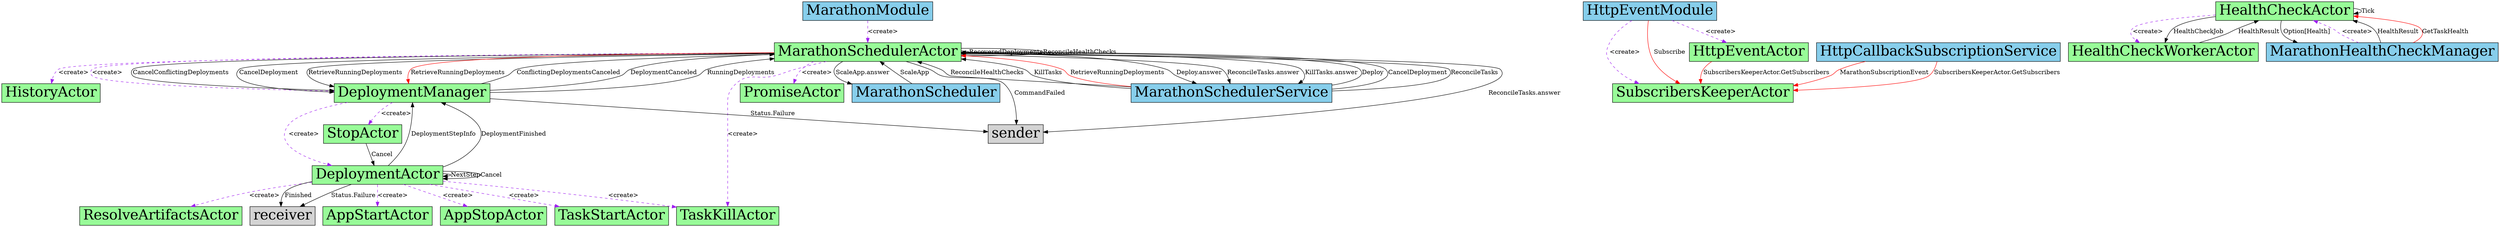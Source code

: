 # To generate a PNG of this diagram, run
# $ dot -Tpng docs/docs/internals/actor-flow.dot > docs/docs/internals/actor-flow.png

digraph flow {

  //////////////////////////////////////////////////////////////////////////
  // Nodes
  //////////////////////////////////////////////////////////////////////////

  node [shape=rectangle, style=filled, fontsize=32.0]

    subgraph actors {
      node [fillcolor=palegreen]
        MarathonSchedulerActor
        SubscribersKeeperActor
        HttpEventActor
        HistoryActor
        HealthCheckActor
        HealthCheckWorkerActor
        DeploymentManager
        DeploymentActor
        AppStartActor
        AppStopActor
        StopActor
        TaskStartActor
        TaskKillActor
        ResolveArtifactsActor
        PromiseActor
    }

  subgraph nonactors {
    node [fillcolor=skyblue]
      HttpCallbackSubscriptionService
      HttpEventModule
      MarathonHealthCheckManager
      MarathonScheduler
      MarathonSchedulerService
      MarathonModule
  }

  //////////////////////////////////////////////////////////////////////////
  // Edges
  //////////////////////////////////////////////////////////////////////////

  edge [fontsize=14.0]

    subgraph create {
      edge [color=purple, label="<create>", style=dashed]
        HttpEventModule -> HttpEventActor
        HttpEventModule -> SubscribersKeeperActor
        HealthCheckActor -> HealthCheckWorkerActor
        MarathonHealthCheckManager -> HealthCheckActor
        MarathonModule -> MarathonSchedulerActor
        MarathonSchedulerActor -> DeploymentManager
        MarathonSchedulerActor -> HistoryActor
        MarathonSchedulerActor -> TaskKillActor
        MarathonSchedulerActor -> PromiseActor
        DeploymentActor -> AppStartActor
        DeploymentActor -> AppStopActor
        DeploymentActor -> TaskStartActor
        DeploymentActor -> TaskKillActor
        DeploymentActor -> ResolveArtifactsActor
        DeploymentManager -> DeploymentActor
        DeploymentManager -> StopActor
    }

  subgraph tell {
    edge [color=black]
      HealthCheckActor -> HealthCheckActor [label="Tick"]
      HealthCheckActor -> HealthCheckWorkerActor [label="HealthCheckJob"]
      HealthCheckActor -> MarathonHealthCheckManager [label="Option[Health]"]
      HealthCheckWorkerActor -> HealthCheckActor [label="HealthResult"]
      MarathonHealthCheckManager -> HealthCheckActor [label="HealthResult"]
      MarathonScheduler -> MarathonSchedulerActor [label="ScaleApp"]
      MarathonSchedulerActor -> MarathonSchedulerActor [label="RecoveredDeployments"]
      MarathonSchedulerActor -> MarathonSchedulerActor [label="ReconcileHealthChecks"]
      MarathonSchedulerActor -> sender [label="ReconcileTasks.answer"]
      MarathonSchedulerActor -> DeploymentManager [label="CancelConflictingDeployments"]
      MarathonSchedulerActor -> DeploymentManager [label="CancelDeployment"]
      MarathonSchedulerActor -> DeploymentManager [label="RetrieveRunningDeployments"]
      MarathonSchedulerActor -> sender [label="CommandFailed"]
      MarathonSchedulerActor -> MarathonSchedulerService [label="Deploy.answer"]
      MarathonSchedulerActor -> MarathonSchedulerService [label="ReconcileTasks.answer"]
      MarathonSchedulerActor -> MarathonScheduler [label="ScaleApp.answer"]
      MarathonSchedulerActor -> MarathonSchedulerService [label="KillTasks.answer"]
      MarathonSchedulerService -> MarathonSchedulerActor [label="Deploy"]
      MarathonSchedulerService -> MarathonSchedulerActor [label="CancelDeployment"]
      MarathonSchedulerService -> MarathonSchedulerActor [label="ReconcileTasks"]
      MarathonSchedulerService -> MarathonSchedulerActor [label="ReconcileHealthChecks"]
      MarathonSchedulerService -> MarathonSchedulerActor [label="KillTasks"]
      DeploymentActor -> DeploymentActor [label="NextStep"]
      DeploymentActor -> DeploymentActor [label="Cancel"]
      DeploymentActor -> DeploymentManager [label="DeploymentStepInfo"]
      DeploymentActor -> DeploymentManager [label="DeploymentFinished"]
      DeploymentActor -> receiver [label="Finished"]
      DeploymentActor -> receiver [label="Status.Failure"]
      DeploymentManager -> MarathonSchedulerActor [label="ConflictingDeploymentsCanceled"]
      DeploymentManager -> MarathonSchedulerActor [label="DeploymentCanceled"]
      DeploymentManager -> sender [label="Status.Failure"]
      DeploymentManager -> MarathonSchedulerActor [label="RunningDeployments"]
      StopActor -> DeploymentActor [label="Cancel"]
  }

  subgraph ask {
    edge [color=red]
      HttpCallbackSubscriptionService -> SubscribersKeeperActor [label="MarathonSubscriptionEvent"]
      HttpCallbackSubscriptionService -> SubscribersKeeperActor [label="SubscribersKeeperActor.GetSubscribers"]
      HttpEventActor -> SubscribersKeeperActor [label="SubscribersKeeperActor.GetSubscribers"]
      HttpEventModule -> SubscribersKeeperActor [label="Subscribe"]
      MarathonHealthCheckManager -> HealthCheckActor [label="GetTaskHealth"]
      MarathonSchedulerActor -> DeploymentManager [label="RetrieveRunningDeployments"]
      MarathonSchedulerService -> MarathonSchedulerActor [label="RetrieveRunningDeployments"]
  }

}

